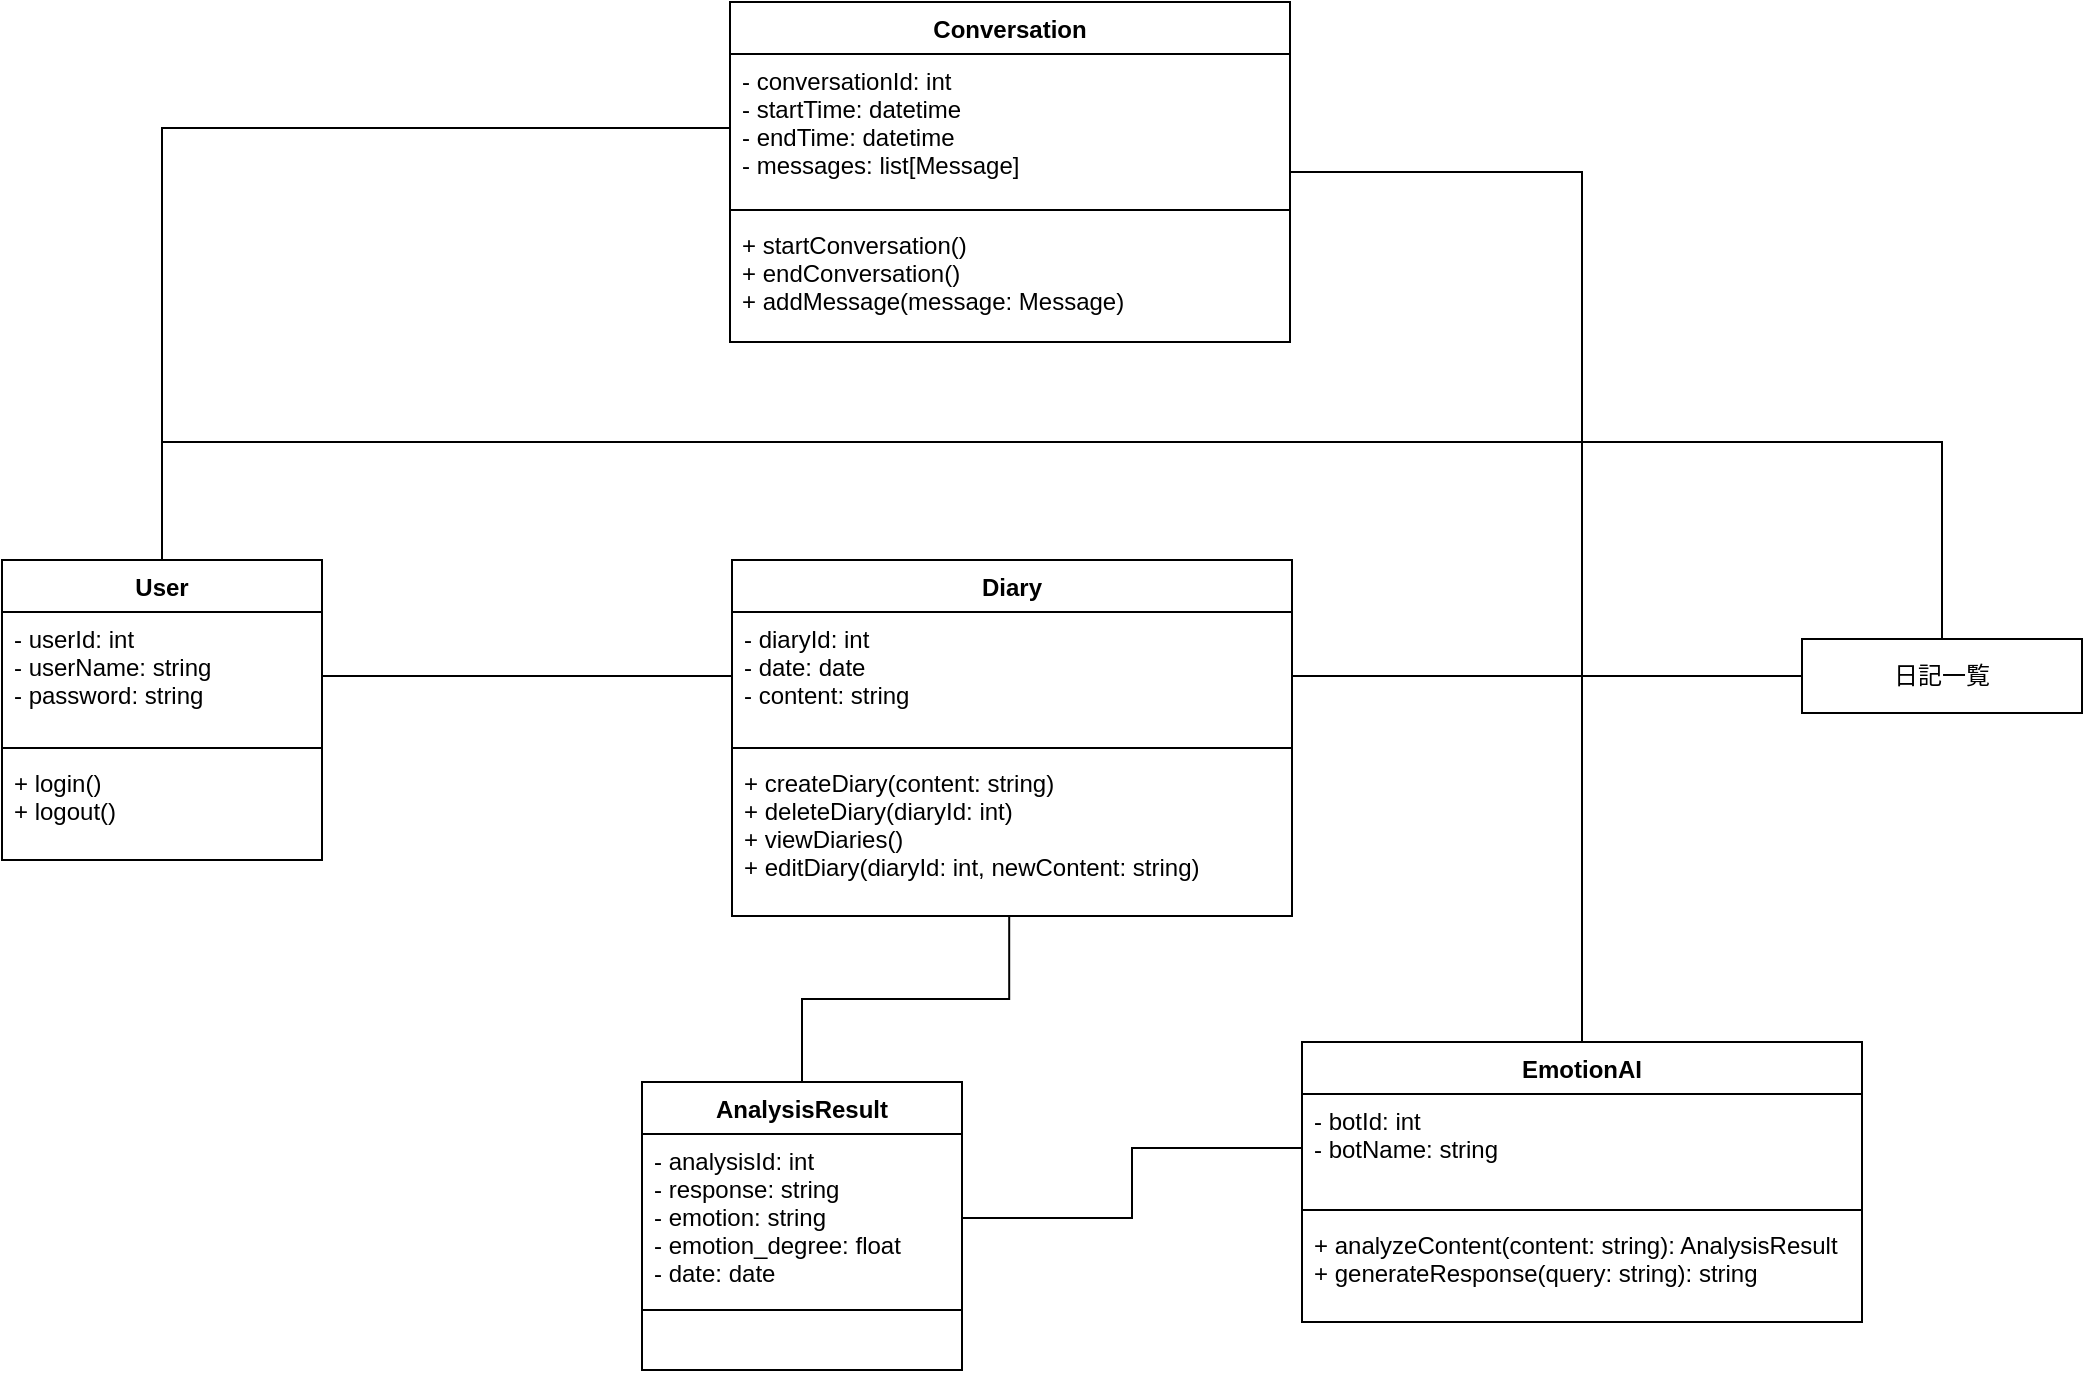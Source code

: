 <mxfile scale="5" border="10">
    <diagram id="VScTymzF1ZUCFwt-CiHX" name="ページ1">
        <mxGraphModel dx="1994" dy="1423" grid="1" gridSize="10" guides="1" tooltips="1" connect="1" arrows="1" fold="1" page="1" pageScale="1" pageWidth="1169" pageHeight="827" math="0" shadow="0">
            <root>
                <mxCell id="0"/>
                <mxCell id="1" parent="0"/>
                <mxCell id="27" style="edgeStyle=orthogonalEdgeStyle;rounded=0;html=1;exitX=0.5;exitY=0;exitDx=0;exitDy=0;entryX=0;entryY=0.5;entryDx=0;entryDy=0;endArrow=none;endFill=0;" edge="1" parent="1" source="2" target="24">
                    <mxGeometry relative="1" as="geometry"/>
                </mxCell>
                <mxCell id="33" style="edgeStyle=orthogonalEdgeStyle;rounded=0;html=1;exitX=0.5;exitY=0;exitDx=0;exitDy=0;entryX=0.5;entryY=0;entryDx=0;entryDy=0;endArrow=none;endFill=0;" edge="1" parent="1" source="2" target="6">
                    <mxGeometry relative="1" as="geometry">
                        <Array as="points">
                            <mxPoint x="160" y="280"/>
                            <mxPoint x="1050" y="280"/>
                        </Array>
                    </mxGeometry>
                </mxCell>
                <mxCell id="2" value="User" style="swimlane;fontStyle=1;align=center;verticalAlign=top;childLayout=stackLayout;horizontal=1;startSize=26;horizontalStack=0;resizeParent=1;resizeParentMax=0;resizeLast=0;collapsible=1;marginBottom=0;" parent="1" vertex="1">
                    <mxGeometry x="80" y="339" width="160" height="150" as="geometry"/>
                </mxCell>
                <mxCell id="3" value="- userId: int&#10;- userName: string&#10;- password: string" style="text;strokeColor=none;fillColor=none;align=left;verticalAlign=top;spacingLeft=4;spacingRight=4;overflow=hidden;rotatable=0;points=[[0,0.5],[1,0.5]];portConstraint=eastwest;" parent="2" vertex="1">
                    <mxGeometry y="26" width="160" height="64" as="geometry"/>
                </mxCell>
                <mxCell id="4" value="" style="line;strokeWidth=1;fillColor=none;align=left;verticalAlign=middle;spacingTop=-1;spacingLeft=3;spacingRight=3;rotatable=0;labelPosition=right;points=[];portConstraint=eastwest;strokeColor=inherit;" parent="2" vertex="1">
                    <mxGeometry y="90" width="160" height="8" as="geometry"/>
                </mxCell>
                <mxCell id="5" value="+ login()&#10;+ logout()" style="text;strokeColor=none;fillColor=none;align=left;verticalAlign=top;spacingLeft=4;spacingRight=4;overflow=hidden;rotatable=0;points=[[0,0.5],[1,0.5]];portConstraint=eastwest;" parent="2" vertex="1">
                    <mxGeometry y="98" width="160" height="52" as="geometry"/>
                </mxCell>
                <mxCell id="6" value="日記一覧" style="rounded=0;whiteSpace=wrap;html=1;" vertex="1" parent="1">
                    <mxGeometry x="980" y="378.5" width="140" height="37" as="geometry"/>
                </mxCell>
                <mxCell id="8" value="Diary" style="swimlane;fontStyle=1;align=center;verticalAlign=top;childLayout=stackLayout;horizontal=1;startSize=26;horizontalStack=0;resizeParent=1;resizeParentMax=0;resizeLast=0;collapsible=1;marginBottom=0;" vertex="1" parent="1">
                    <mxGeometry x="445" y="339" width="280" height="178" as="geometry"/>
                </mxCell>
                <mxCell id="9" value="- diaryId: int&#10;- date: date&#10;- content: string" style="text;strokeColor=none;fillColor=none;align=left;verticalAlign=top;spacingLeft=4;spacingRight=4;overflow=hidden;rotatable=0;points=[[0,0.5],[1,0.5]];portConstraint=eastwest;" vertex="1" parent="8">
                    <mxGeometry y="26" width="280" height="64" as="geometry"/>
                </mxCell>
                <mxCell id="10" value="" style="line;strokeWidth=1;fillColor=none;align=left;verticalAlign=middle;spacingTop=-1;spacingLeft=3;spacingRight=3;rotatable=0;labelPosition=right;points=[];portConstraint=eastwest;strokeColor=inherit;" vertex="1" parent="8">
                    <mxGeometry y="90" width="280" height="8" as="geometry"/>
                </mxCell>
                <mxCell id="11" value="+ createDiary(content: string)&#10;+ deleteDiary(diaryId: int)&#10;+ viewDiaries()&#10;+ editDiary(diaryId: int, newContent: string)" style="text;strokeColor=none;fillColor=none;align=left;verticalAlign=top;spacingLeft=4;spacingRight=4;overflow=hidden;rotatable=0;points=[[0,0.5],[1,0.5]];portConstraint=eastwest;labelBorderColor=none;labelBackgroundColor=none;fontColor=default;" vertex="1" parent="8">
                    <mxGeometry y="98" width="280" height="80" as="geometry"/>
                </mxCell>
                <mxCell id="15" style="edgeStyle=orthogonalEdgeStyle;rounded=0;html=1;exitX=1;exitY=0.5;exitDx=0;exitDy=0;entryX=0;entryY=0.5;entryDx=0;entryDy=0;endArrow=none;endFill=0;" edge="1" parent="1" source="3" target="9">
                    <mxGeometry relative="1" as="geometry"/>
                </mxCell>
                <mxCell id="16" style="edgeStyle=orthogonalEdgeStyle;rounded=0;html=1;exitX=1;exitY=0.5;exitDx=0;exitDy=0;entryX=0;entryY=0.5;entryDx=0;entryDy=0;endArrow=none;endFill=0;" edge="1" parent="1" source="9" target="6">
                    <mxGeometry relative="1" as="geometry"/>
                </mxCell>
                <mxCell id="22" style="edgeStyle=orthogonalEdgeStyle;rounded=0;html=1;exitX=0.5;exitY=0;exitDx=0;exitDy=0;entryX=0.495;entryY=1.003;entryDx=0;entryDy=0;entryPerimeter=0;endArrow=none;endFill=0;" edge="1" parent="1" source="18" target="11">
                    <mxGeometry relative="1" as="geometry"/>
                </mxCell>
                <mxCell id="18" value="AnalysisResult" style="swimlane;fontStyle=1;align=center;verticalAlign=top;childLayout=stackLayout;horizontal=1;startSize=26;horizontalStack=0;resizeParent=1;resizeParentMax=0;resizeLast=0;collapsible=1;marginBottom=0;labelBackgroundColor=none;labelBorderColor=none;fontColor=default;html=0;" vertex="1" parent="1">
                    <mxGeometry x="400" y="600" width="160" height="144" as="geometry"/>
                </mxCell>
                <mxCell id="19" value="- analysisId: int&#10;- response: string&#10;- emotion: string&#10;- emotion_degree: float&#10;- date: date" style="text;strokeColor=none;fillColor=none;align=left;verticalAlign=top;spacingLeft=4;spacingRight=4;overflow=hidden;rotatable=0;points=[[0,0.5],[1,0.5]];portConstraint=eastwest;labelBackgroundColor=none;labelBorderColor=none;fontColor=default;html=0;" vertex="1" parent="18">
                    <mxGeometry y="26" width="160" height="84" as="geometry"/>
                </mxCell>
                <mxCell id="20" value="" style="line;strokeWidth=1;fillColor=none;align=left;verticalAlign=middle;spacingTop=-1;spacingLeft=3;spacingRight=3;rotatable=0;labelPosition=right;points=[];portConstraint=eastwest;strokeColor=inherit;labelBackgroundColor=none;labelBorderColor=none;fontColor=default;html=0;" vertex="1" parent="18">
                    <mxGeometry y="110" width="160" height="8" as="geometry"/>
                </mxCell>
                <mxCell id="21" value=" " style="text;strokeColor=none;fillColor=none;align=left;verticalAlign=top;spacingLeft=4;spacingRight=4;overflow=hidden;rotatable=0;points=[[0,0.5],[1,0.5]];portConstraint=eastwest;labelBackgroundColor=none;labelBorderColor=none;fontColor=default;html=0;" vertex="1" parent="18">
                    <mxGeometry y="118" width="160" height="26" as="geometry"/>
                </mxCell>
                <mxCell id="35" style="edgeStyle=orthogonalEdgeStyle;rounded=0;html=1;endArrow=none;endFill=0;" edge="1" parent="1" source="23" target="28">
                    <mxGeometry relative="1" as="geometry"/>
                </mxCell>
                <mxCell id="23" value="Conversation" style="swimlane;fontStyle=1;align=center;verticalAlign=top;childLayout=stackLayout;horizontal=1;startSize=26;horizontalStack=0;resizeParent=1;resizeParentMax=0;resizeLast=0;collapsible=1;marginBottom=0;labelBackgroundColor=none;labelBorderColor=none;fontColor=default;html=0;" vertex="1" parent="1">
                    <mxGeometry x="444" y="60" width="280" height="170" as="geometry"/>
                </mxCell>
                <mxCell id="24" value="- conversationId: int&#10;- startTime: datetime&#10;- endTime: datetime&#10;- messages: list[Message]" style="text;strokeColor=none;fillColor=none;align=left;verticalAlign=top;spacingLeft=4;spacingRight=4;overflow=hidden;rotatable=0;points=[[0,0.5],[1,0.5]];portConstraint=eastwest;labelBackgroundColor=none;labelBorderColor=none;fontColor=default;html=0;" vertex="1" parent="23">
                    <mxGeometry y="26" width="280" height="74" as="geometry"/>
                </mxCell>
                <mxCell id="25" value="" style="line;strokeWidth=1;fillColor=none;align=left;verticalAlign=middle;spacingTop=-1;spacingLeft=3;spacingRight=3;rotatable=0;labelPosition=right;points=[];portConstraint=eastwest;strokeColor=inherit;labelBackgroundColor=none;labelBorderColor=none;fontColor=default;html=0;" vertex="1" parent="23">
                    <mxGeometry y="100" width="280" height="8" as="geometry"/>
                </mxCell>
                <mxCell id="26" value="+ startConversation()&#10;+ endConversation()&#10;+ addMessage(message: Message)" style="text;strokeColor=none;fillColor=none;align=left;verticalAlign=top;spacingLeft=4;spacingRight=4;overflow=hidden;rotatable=0;points=[[0,0.5],[1,0.5]];portConstraint=eastwest;labelBackgroundColor=none;labelBorderColor=none;fontColor=default;html=0;" vertex="1" parent="23">
                    <mxGeometry y="108" width="280" height="62" as="geometry"/>
                </mxCell>
                <mxCell id="28" value="EmotionAI" style="swimlane;fontStyle=1;align=center;verticalAlign=top;childLayout=stackLayout;horizontal=1;startSize=26;horizontalStack=0;resizeParent=1;resizeParentMax=0;resizeLast=0;collapsible=1;marginBottom=0;labelBackgroundColor=none;labelBorderColor=none;fontColor=default;html=0;" vertex="1" parent="1">
                    <mxGeometry x="730" y="580" width="280" height="140" as="geometry"/>
                </mxCell>
                <mxCell id="29" value="- botId: int&#10;- botName: string" style="text;strokeColor=none;fillColor=none;align=left;verticalAlign=top;spacingLeft=4;spacingRight=4;overflow=hidden;rotatable=0;points=[[0,0.5],[1,0.5]];portConstraint=eastwest;labelBackgroundColor=none;labelBorderColor=none;fontColor=default;html=0;" vertex="1" parent="28">
                    <mxGeometry y="26" width="280" height="54" as="geometry"/>
                </mxCell>
                <mxCell id="30" value="" style="line;strokeWidth=1;fillColor=none;align=left;verticalAlign=middle;spacingTop=-1;spacingLeft=3;spacingRight=3;rotatable=0;labelPosition=right;points=[];portConstraint=eastwest;strokeColor=inherit;labelBackgroundColor=none;labelBorderColor=none;fontColor=default;html=0;" vertex="1" parent="28">
                    <mxGeometry y="80" width="280" height="8" as="geometry"/>
                </mxCell>
                <mxCell id="31" value="+ analyzeContent(content: string): AnalysisResult&#10;+ generateResponse(query: string): string" style="text;strokeColor=none;fillColor=none;align=left;verticalAlign=top;spacingLeft=4;spacingRight=4;overflow=hidden;rotatable=0;points=[[0,0.5],[1,0.5]];portConstraint=eastwest;labelBackgroundColor=none;labelBorderColor=none;fontColor=default;html=0;" vertex="1" parent="28">
                    <mxGeometry y="88" width="280" height="52" as="geometry"/>
                </mxCell>
                <mxCell id="34" style="edgeStyle=orthogonalEdgeStyle;rounded=0;html=1;exitX=1;exitY=0.5;exitDx=0;exitDy=0;entryX=0;entryY=0.5;entryDx=0;entryDy=0;endArrow=none;endFill=0;" edge="1" parent="1" source="19" target="29">
                    <mxGeometry relative="1" as="geometry"/>
                </mxCell>
            </root>
        </mxGraphModel>
    </diagram>
</mxfile>